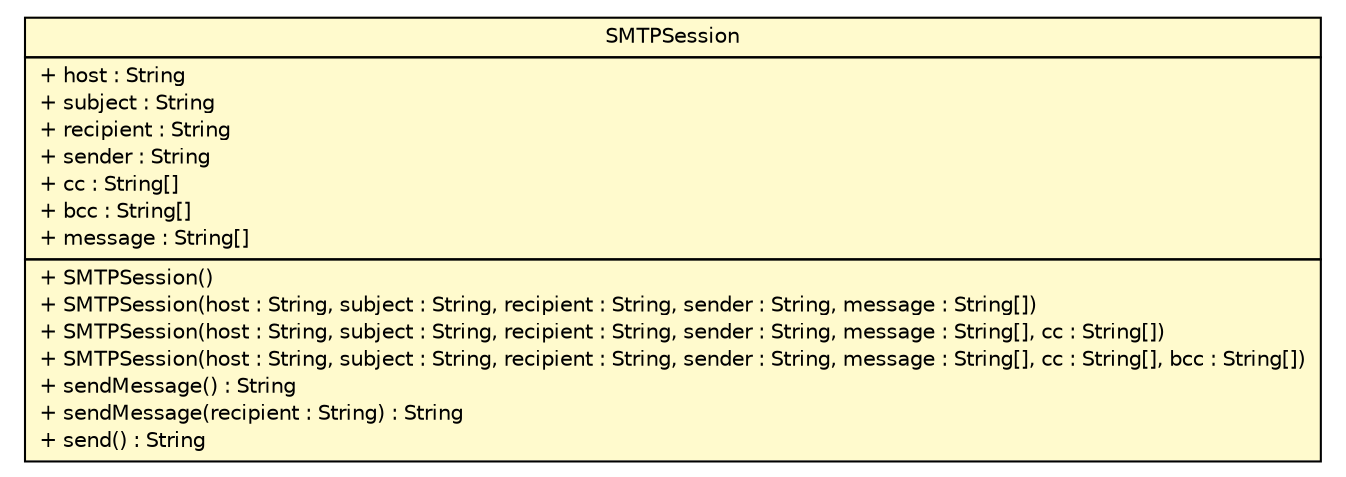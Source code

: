#!/usr/local/bin/dot
#
# Class diagram 
# Generated by UMLGraph version R5_6 (http://www.umlgraph.org/)
#

digraph G {
	edge [fontname="Helvetica",fontsize=10,labelfontname="Helvetica",labelfontsize=10];
	node [fontname="Helvetica",fontsize=10,shape=plaintext];
	nodesep=0.25;
	ranksep=0.5;
	// sorcer.util.SMTPSession
	c275336 [label=<<table title="sorcer.util.SMTPSession" border="0" cellborder="1" cellspacing="0" cellpadding="2" port="p" bgcolor="lemonChiffon" href="./SMTPSession.html">
		<tr><td><table border="0" cellspacing="0" cellpadding="1">
<tr><td align="center" balign="center"> SMTPSession </td></tr>
		</table></td></tr>
		<tr><td><table border="0" cellspacing="0" cellpadding="1">
<tr><td align="left" balign="left"> + host : String </td></tr>
<tr><td align="left" balign="left"> + subject : String </td></tr>
<tr><td align="left" balign="left"> + recipient : String </td></tr>
<tr><td align="left" balign="left"> + sender : String </td></tr>
<tr><td align="left" balign="left"> + cc : String[] </td></tr>
<tr><td align="left" balign="left"> + bcc : String[] </td></tr>
<tr><td align="left" balign="left"> + message : String[] </td></tr>
		</table></td></tr>
		<tr><td><table border="0" cellspacing="0" cellpadding="1">
<tr><td align="left" balign="left"> + SMTPSession() </td></tr>
<tr><td align="left" balign="left"> + SMTPSession(host : String, subject : String, recipient : String, sender : String, message : String[]) </td></tr>
<tr><td align="left" balign="left"> + SMTPSession(host : String, subject : String, recipient : String, sender : String, message : String[], cc : String[]) </td></tr>
<tr><td align="left" balign="left"> + SMTPSession(host : String, subject : String, recipient : String, sender : String, message : String[], cc : String[], bcc : String[]) </td></tr>
<tr><td align="left" balign="left"> + sendMessage() : String </td></tr>
<tr><td align="left" balign="left"> + sendMessage(recipient : String) : String </td></tr>
<tr><td align="left" balign="left"> + send() : String </td></tr>
		</table></td></tr>
		</table>>, URL="./SMTPSession.html", fontname="Helvetica", fontcolor="black", fontsize=10.0];
}

